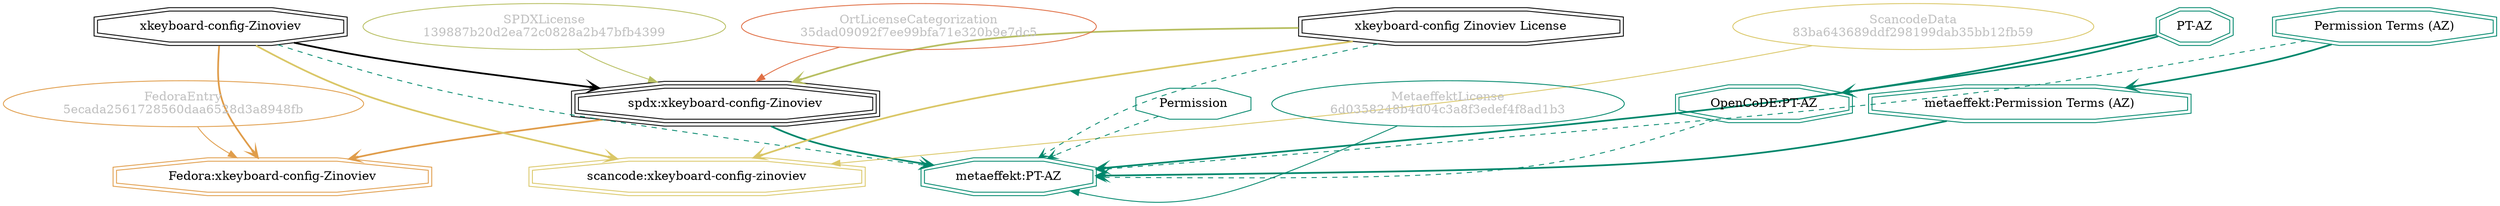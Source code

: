 strict digraph {
    node [shape=box];
    graph [splines=curved];
    4824 [label="SPDXLicense\n139887b20d2ea72c0828a2b47bfb4399"
         ,fontcolor=gray
         ,color="#b8bf62"
         ,fillcolor="beige;1"
         ,shape=ellipse];
    4825 [label="spdx:xkeyboard-config-Zinoviev"
         ,shape=tripleoctagon];
    4826 [label="xkeyboard-config-Zinoviev"
         ,shape=doubleoctagon];
    4827 [label="xkeyboard-config Zinoviev License"
         ,shape=doubleoctagon];
    8621 [label="FedoraEntry\n5ecada2561728560daa6528d3a8948fb"
         ,fontcolor=gray
         ,color="#e09d4b"
         ,fillcolor="beige;1"
         ,shape=ellipse];
    8622 [label="Fedora:xkeyboard-config-Zinoviev"
         ,color="#e09d4b"
         ,shape=doubleoctagon];
    25631 [label="ScancodeData\n83ba643689ddf298199dab35bb12fb59"
          ,fontcolor=gray
          ,color="#dac767"
          ,fillcolor="beige;1"
          ,shape=ellipse];
    25632 [label="scancode:xkeyboard-config-zinoviev"
          ,color="#dac767"
          ,shape=doubleoctagon];
    35321 [label="OrtLicenseCategorization\n35dad09092f7ee99bfa71e320b9e7dc5"
          ,fontcolor=gray
          ,color="#e06f45"
          ,fillcolor="beige;1"
          ,shape=ellipse];
    43464 [label=Permission
          ,color="#00876c"
          ,shape=octagon];
    47519 [label="MetaeffektLicense\n6d0358248b4d04c3a8f3edef4f8ad1b3"
          ,fontcolor=gray
          ,color="#00876c"
          ,fillcolor="beige;1"
          ,shape=ellipse];
    47520 [label="metaeffekt:PT-AZ"
          ,color="#00876c"
          ,shape=doubleoctagon];
    47521 [label="PT-AZ"
          ,color="#00876c"
          ,shape=doubleoctagon];
    47522 [label="metaeffekt:Permission Terms (AZ)"
          ,color="#00876c"
          ,shape=doubleoctagon];
    47523 [label="Permission Terms (AZ)"
          ,color="#00876c"
          ,shape=doubleoctagon];
    47524 [label="OpenCoDE:PT-AZ"
          ,color="#00876c"
          ,shape=doubleoctagon];
    4824 -> 4825 [weight=0.5
                 ,color="#b8bf62"];
    4825 -> 8622 [style=bold
                 ,arrowhead=vee
                 ,weight=0.7
                 ,color="#e09d4b"];
    4825 -> 47520 [style=bold
                  ,arrowhead=vee
                  ,weight=0.7
                  ,color="#00876c"];
    4826 -> 4825 [style=bold
                 ,arrowhead=vee
                 ,weight=0.7];
    4826 -> 8622 [style=bold
                 ,arrowhead=vee
                 ,weight=0.7
                 ,color="#e09d4b"];
    4826 -> 25632 [style=bold
                  ,arrowhead=vee
                  ,weight=0.7
                  ,color="#dac767"];
    4826 -> 47520 [style=dashed
                  ,arrowhead=vee
                  ,weight=0.5
                  ,color="#00876c"];
    4827 -> 4825 [style=bold
                 ,arrowhead=vee
                 ,weight=0.7
                 ,color="#b8bf62"];
    4827 -> 25632 [style=bold
                  ,arrowhead=vee
                  ,weight=0.7
                  ,color="#dac767"];
    4827 -> 47520 [style=dashed
                  ,arrowhead=vee
                  ,weight=0.5
                  ,color="#00876c"];
    8621 -> 8622 [weight=0.5
                 ,color="#e09d4b"];
    25631 -> 25632 [weight=0.5
                   ,color="#dac767"];
    35321 -> 4825 [weight=0.5
                  ,color="#e06f45"];
    43464 -> 47520 [style=dashed
                   ,arrowhead=vee
                   ,weight=0.5
                   ,color="#00876c"];
    47519 -> 47520 [weight=0.5
                   ,color="#00876c"];
    47521 -> 47520 [style=bold
                   ,arrowhead=vee
                   ,weight=0.7
                   ,color="#00876c"];
    47521 -> 47524 [style=bold
                   ,arrowhead=vee
                   ,weight=0.7
                   ,color="#00876c"];
    47522 -> 47520 [style=bold
                   ,arrowhead=vee
                   ,weight=0.7
                   ,color="#00876c"];
    47523 -> 47520 [style=dashed
                   ,arrowhead=vee
                   ,weight=0.5
                   ,color="#00876c"];
    47523 -> 47522 [style=bold
                   ,arrowhead=vee
                   ,weight=0.7
                   ,color="#00876c"];
    47524 -> 47520 [style=dashed
                   ,arrowhead=vee
                   ,weight=0.5
                   ,color="#00876c"];
}
